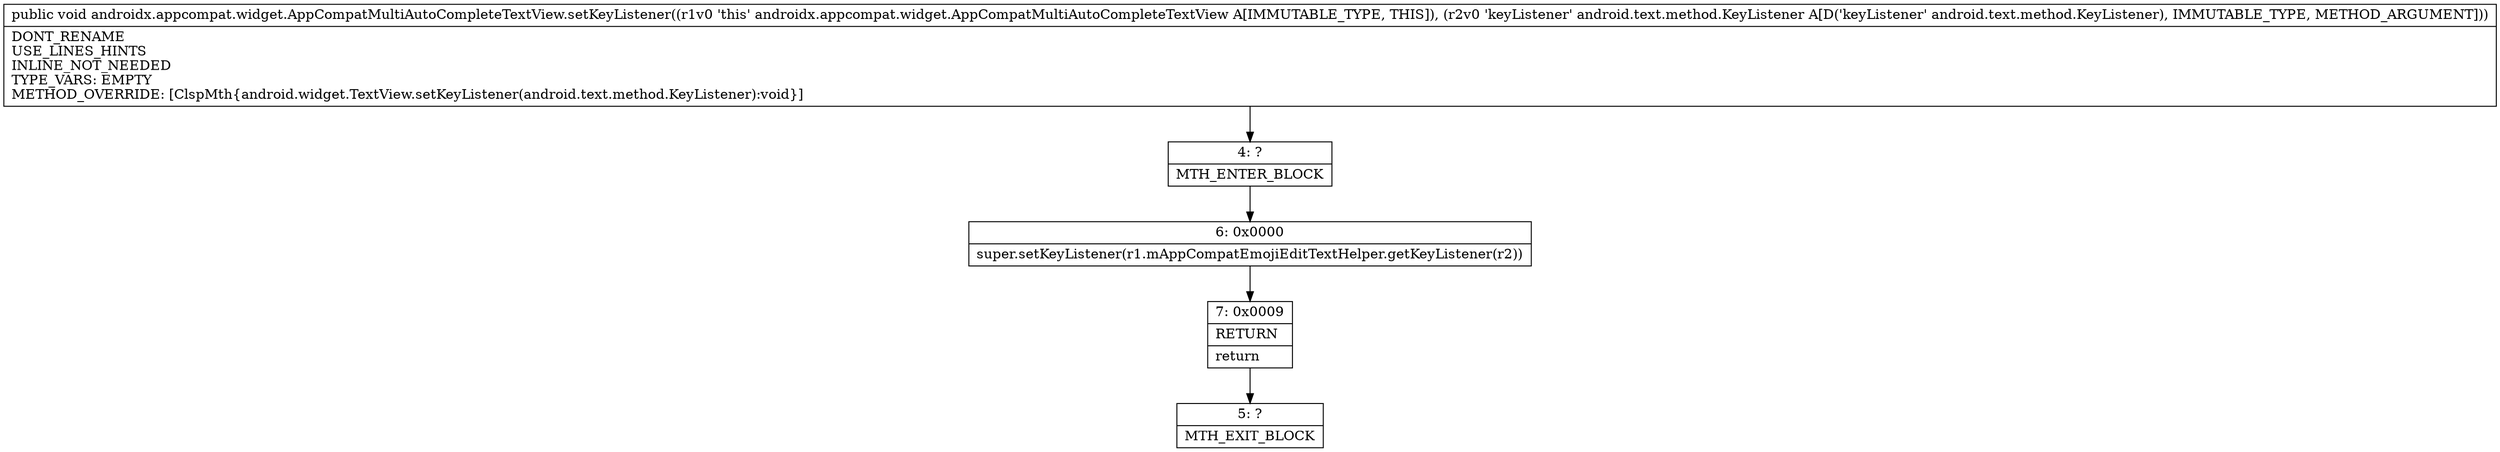 digraph "CFG forandroidx.appcompat.widget.AppCompatMultiAutoCompleteTextView.setKeyListener(Landroid\/text\/method\/KeyListener;)V" {
Node_4 [shape=record,label="{4\:\ ?|MTH_ENTER_BLOCK\l}"];
Node_6 [shape=record,label="{6\:\ 0x0000|super.setKeyListener(r1.mAppCompatEmojiEditTextHelper.getKeyListener(r2))\l}"];
Node_7 [shape=record,label="{7\:\ 0x0009|RETURN\l|return\l}"];
Node_5 [shape=record,label="{5\:\ ?|MTH_EXIT_BLOCK\l}"];
MethodNode[shape=record,label="{public void androidx.appcompat.widget.AppCompatMultiAutoCompleteTextView.setKeyListener((r1v0 'this' androidx.appcompat.widget.AppCompatMultiAutoCompleteTextView A[IMMUTABLE_TYPE, THIS]), (r2v0 'keyListener' android.text.method.KeyListener A[D('keyListener' android.text.method.KeyListener), IMMUTABLE_TYPE, METHOD_ARGUMENT]))  | DONT_RENAME\lUSE_LINES_HINTS\lINLINE_NOT_NEEDED\lTYPE_VARS: EMPTY\lMETHOD_OVERRIDE: [ClspMth\{android.widget.TextView.setKeyListener(android.text.method.KeyListener):void\}]\l}"];
MethodNode -> Node_4;Node_4 -> Node_6;
Node_6 -> Node_7;
Node_7 -> Node_5;
}

